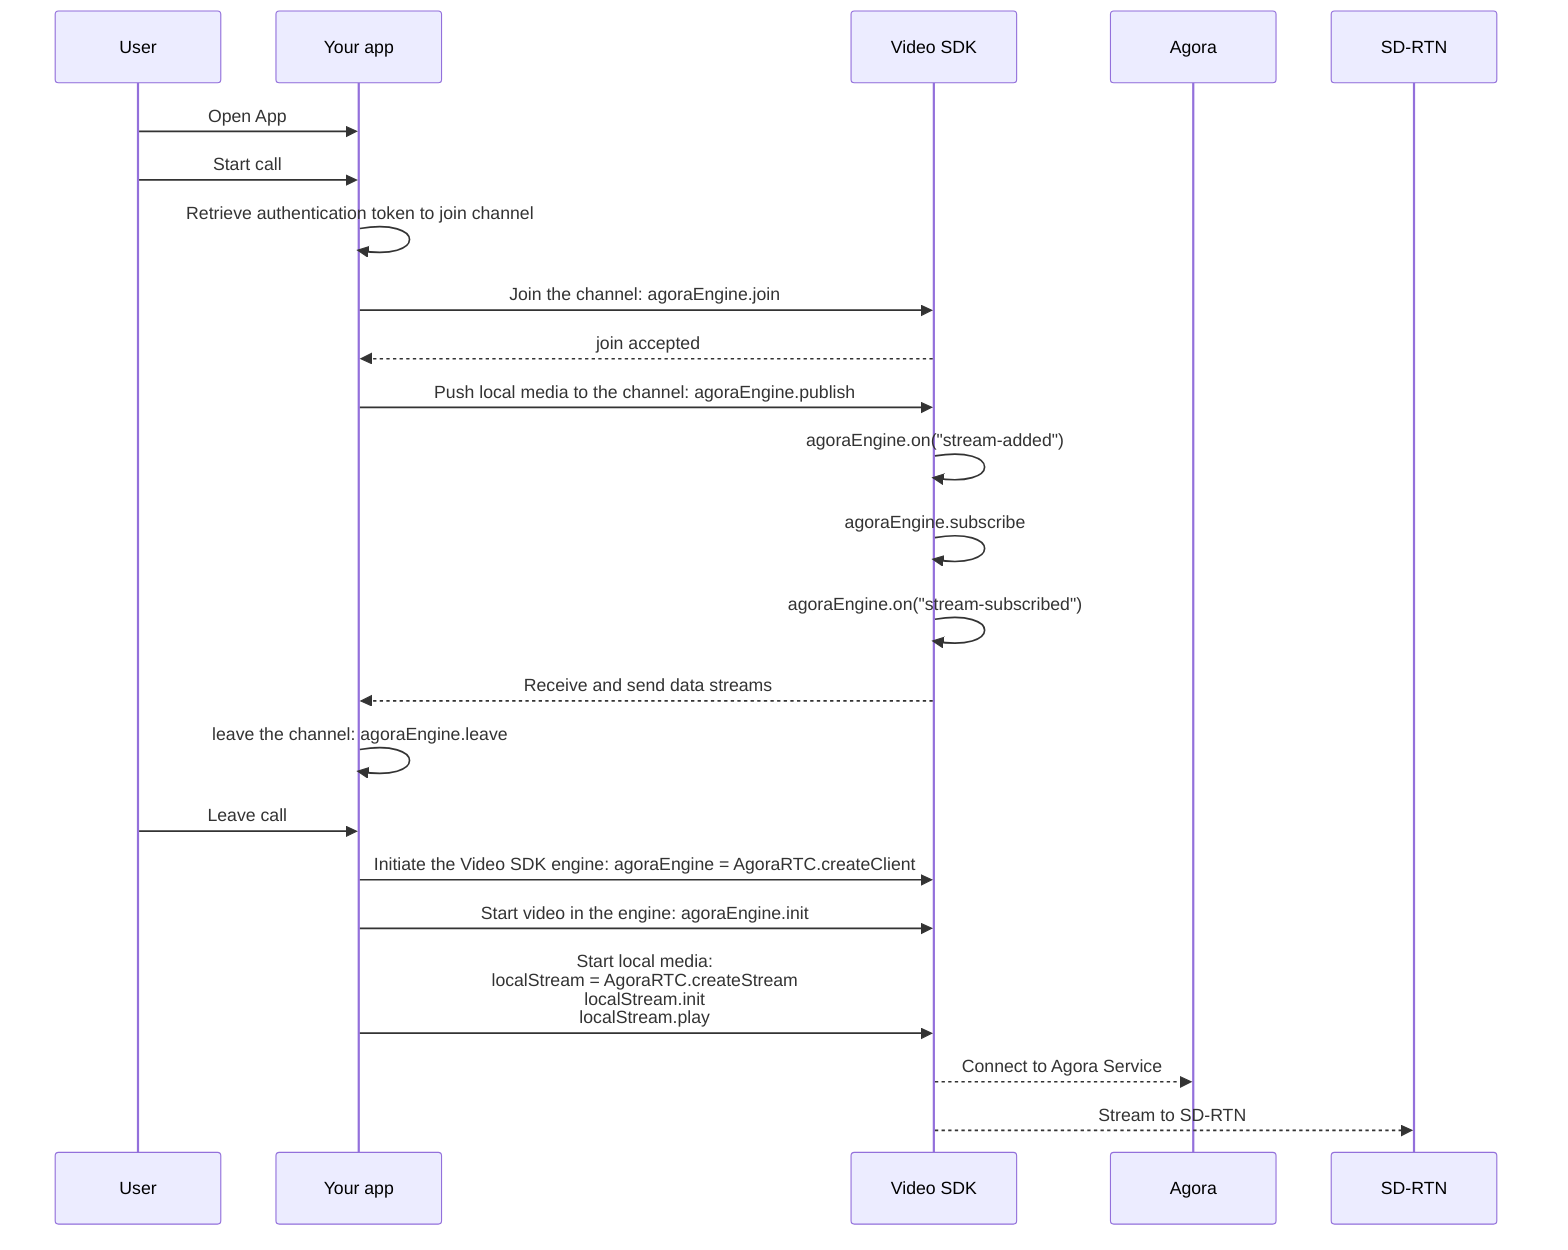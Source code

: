 sequenceDiagram
participant User
participant Your_app as Your app
participant Video_SDK as Video SDK
participant Agora
participant SD_RTN as SD-RTN

User->>Your_app: Open App
User->>Your_app: Start call
Your_app->>Your_app: Retrieve authentication token to join channel
Your_app->>Video_SDK: Join the channel: agoraEngine.join
Video_SDK-->>Your_app: join accepted
Your_app->>Video_SDK: Push local media to the channel: agoraEngine.publish
Video_SDK->>Video_SDK: agoraEngine.on("stream-added")
Video_SDK->>Video_SDK: agoraEngine.subscribe
Video_SDK->>Video_SDK: agoraEngine.on("stream-subscribed")
Video_SDK-->>Your_app: Receive and send data streams
Your_app->>Your_app: leave the channel: agoraEngine.leave
User->>Your_app: Leave call

Your_app->>Video_SDK: Initiate the Video SDK engine: agoraEngine = AgoraRTC.createClient
Your_app->>Video_SDK: Start video in the engine: agoraEngine.init
Your_app->>Video_SDK: Start local media: <br/> localStream = AgoraRTC.createStream <br/> localStream.init <br/> localStream.play

Video_SDK-->>Agora: Connect to Agora Service
Video_SDK-->>SD_RTN: Stream to SD-RTN